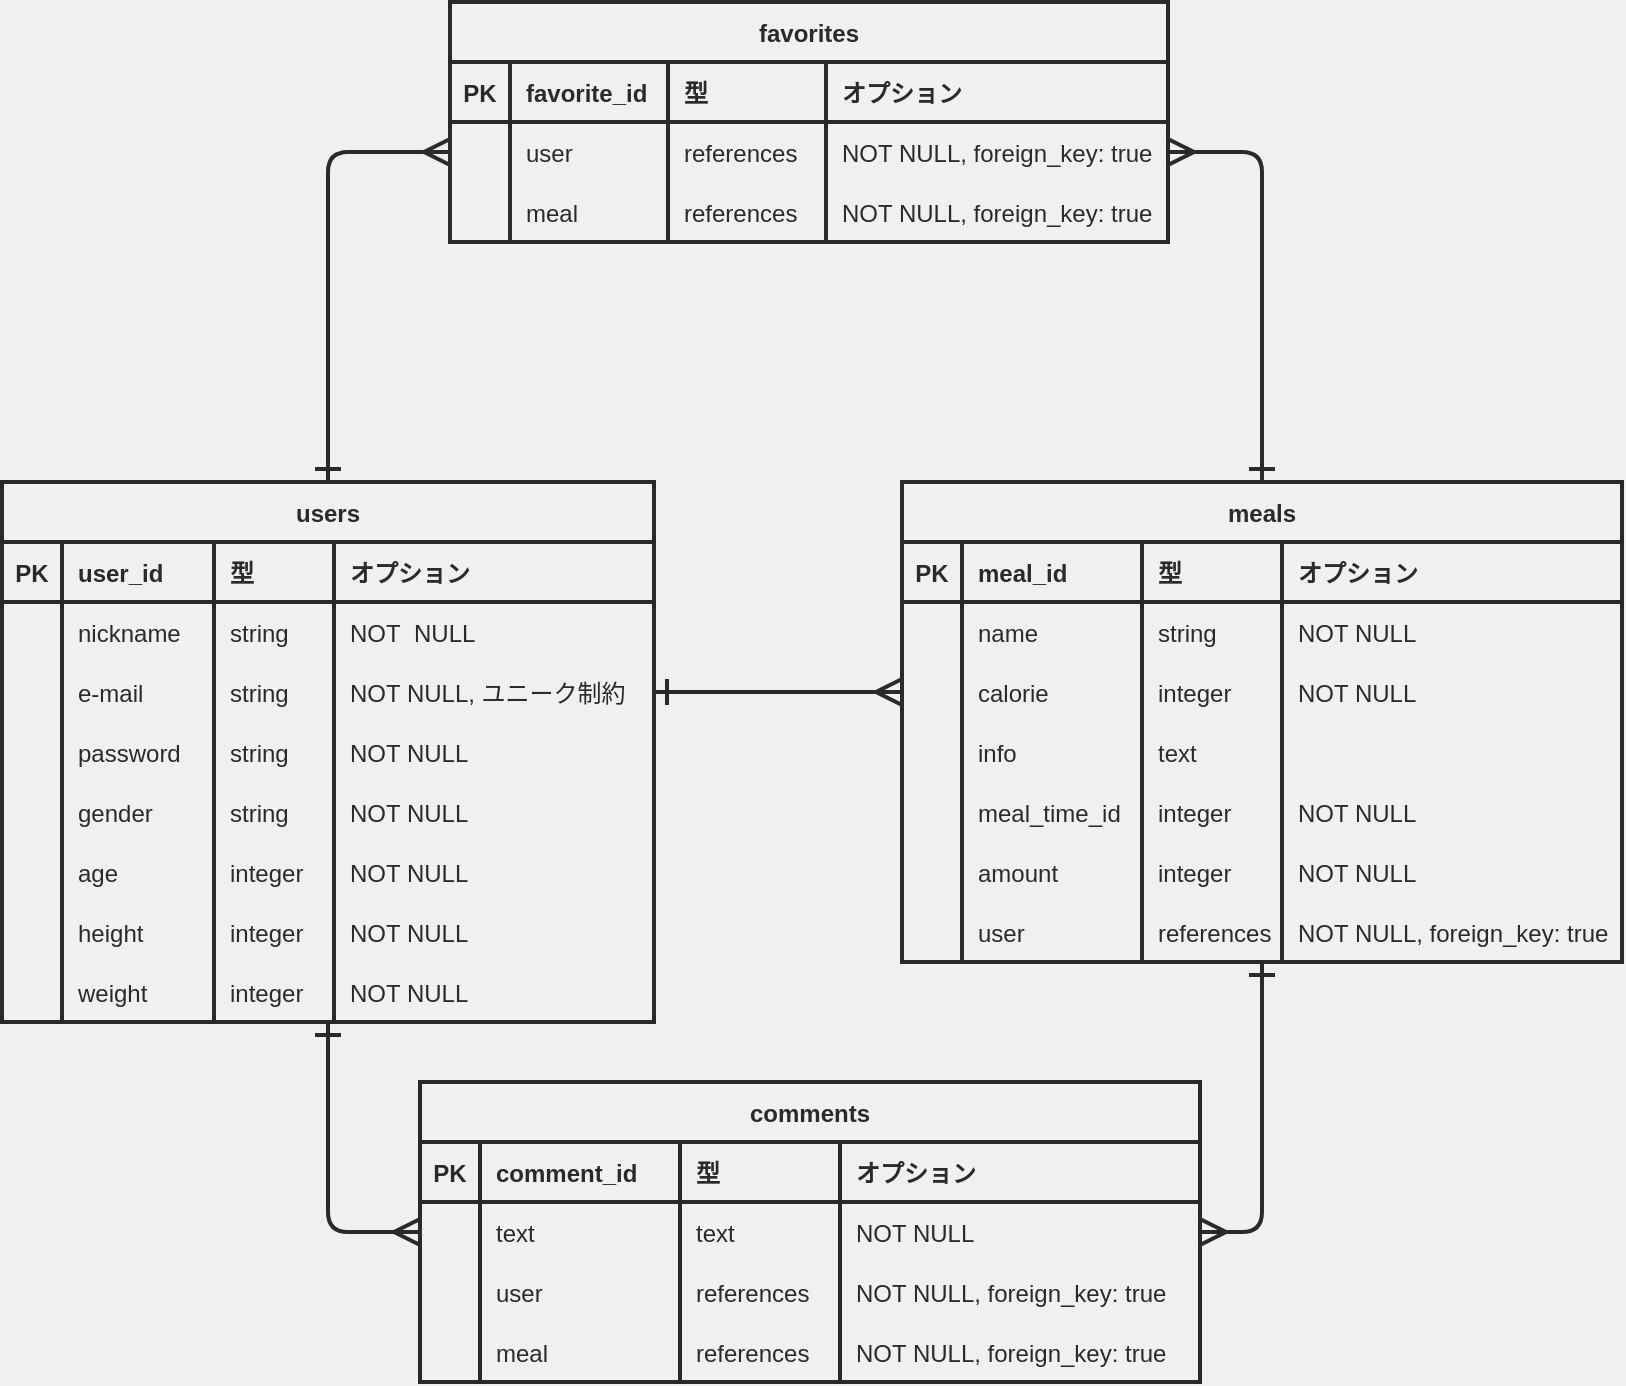 <mxfile>
    <diagram id="DrynqbHt2Qc845_vZvNC" name="ページ1">
        <mxGraphModel dx="728" dy="680" grid="1" gridSize="10" guides="1" tooltips="1" connect="1" arrows="1" fold="1" page="1" pageScale="1" pageWidth="827" pageHeight="1169" background="#F0F0F0" math="0" shadow="0">
            <root>
                <mxCell id="0"/>
                <mxCell id="1" parent="0"/>
                <mxCell id="2" value="users" style="shape=table;startSize=30;container=1;collapsible=1;childLayout=tableLayout;fixedRows=1;rowLines=0;fontStyle=1;align=center;resizeLast=1;labelBorderColor=none;fontColor=#2A2A2A;fillColor=none;strokeColor=#2A2A2A;strokeWidth=2;" parent="1" vertex="1">
                    <mxGeometry x="10" y="320" width="326" height="270" as="geometry"/>
                </mxCell>
                <mxCell id="3" value="" style="shape=partialRectangle;collapsible=0;dropTarget=0;pointerEvents=0;top=0;left=0;bottom=1;right=0;points=[[0,0.5],[1,0.5]];portConstraint=eastwest;labelBorderColor=none;fontColor=#2A2A2A;fillColor=none;strokeColor=#2A2A2A;strokeWidth=2;" parent="2" vertex="1">
                    <mxGeometry y="30" width="326" height="30" as="geometry"/>
                </mxCell>
                <mxCell id="4" value="PK" style="shape=partialRectangle;connectable=0;top=0;left=0;bottom=0;right=0;fontStyle=1;overflow=hidden;labelBorderColor=none;fontColor=#2A2A2A;fillColor=none;strokeColor=#2A2A2A;strokeWidth=2;" parent="3" vertex="1">
                    <mxGeometry width="30" height="30" as="geometry"/>
                </mxCell>
                <mxCell id="5" value="user_id" style="shape=partialRectangle;connectable=0;top=0;left=0;bottom=0;right=0;align=left;spacingLeft=6;fontStyle=1;overflow=hidden;labelBorderColor=none;fontColor=#2A2A2A;fillColor=none;strokeColor=#2A2A2A;strokeWidth=2;" parent="3" vertex="1">
                    <mxGeometry x="30" width="76" height="30" as="geometry"/>
                </mxCell>
                <mxCell id="31" value="型" style="shape=partialRectangle;connectable=0;top=0;left=0;bottom=0;right=0;align=left;spacingLeft=6;fontStyle=1;overflow=hidden;labelBorderColor=none;fontColor=#2A2A2A;fillColor=none;strokeColor=#2A2A2A;strokeWidth=2;" parent="3" vertex="1">
                    <mxGeometry x="106" width="60" height="30" as="geometry"/>
                </mxCell>
                <mxCell id="24" value="オプション" style="shape=partialRectangle;connectable=0;top=0;left=0;bottom=0;right=0;align=left;spacingLeft=6;fontStyle=1;overflow=hidden;labelBorderColor=none;fontColor=#2A2A2A;fillColor=none;strokeColor=#2A2A2A;strokeWidth=2;" parent="3" vertex="1">
                    <mxGeometry x="166" width="160" height="30" as="geometry"/>
                </mxCell>
                <mxCell id="6" value="" style="shape=partialRectangle;collapsible=0;dropTarget=0;pointerEvents=0;top=0;left=0;bottom=0;right=0;points=[[0,0.5],[1,0.5]];portConstraint=eastwest;labelBorderColor=none;fontColor=#2A2A2A;fillColor=none;strokeColor=#2A2A2A;strokeWidth=2;" parent="2" vertex="1">
                    <mxGeometry y="60" width="326" height="30" as="geometry"/>
                </mxCell>
                <mxCell id="7" value="" style="shape=partialRectangle;connectable=0;top=0;left=0;bottom=0;right=0;editable=1;overflow=hidden;labelBorderColor=none;fontColor=#2A2A2A;fillColor=none;strokeColor=#2A2A2A;strokeWidth=2;" parent="6" vertex="1">
                    <mxGeometry width="30" height="30" as="geometry"/>
                </mxCell>
                <mxCell id="8" value="nickname" style="shape=partialRectangle;connectable=0;top=0;left=0;bottom=0;right=0;align=left;spacingLeft=6;overflow=hidden;labelBorderColor=none;fontColor=#2A2A2A;fillColor=none;strokeColor=#2A2A2A;strokeWidth=2;" parent="6" vertex="1">
                    <mxGeometry x="30" width="76" height="30" as="geometry"/>
                </mxCell>
                <mxCell id="32" value="string" style="shape=partialRectangle;connectable=0;top=0;left=0;bottom=0;right=0;align=left;spacingLeft=6;overflow=hidden;labelBorderColor=none;fontColor=#2A2A2A;fillColor=none;strokeColor=#2A2A2A;strokeWidth=2;" parent="6" vertex="1">
                    <mxGeometry x="106" width="60" height="30" as="geometry"/>
                </mxCell>
                <mxCell id="25" value="NOT  NULL" style="shape=partialRectangle;connectable=0;top=0;left=0;bottom=0;right=0;align=left;spacingLeft=6;overflow=hidden;labelBorderColor=none;fontColor=#2A2A2A;fillColor=none;strokeColor=#2A2A2A;strokeWidth=2;" parent="6" vertex="1">
                    <mxGeometry x="166" width="160" height="30" as="geometry"/>
                </mxCell>
                <mxCell id="15" value="" style="shape=partialRectangle;collapsible=0;dropTarget=0;pointerEvents=0;top=0;left=0;bottom=0;right=0;points=[[0,0.5],[1,0.5]];portConstraint=eastwest;labelBorderColor=none;fontColor=#2A2A2A;fillColor=none;strokeColor=#2A2A2A;strokeWidth=2;" parent="2" vertex="1">
                    <mxGeometry y="90" width="326" height="30" as="geometry"/>
                </mxCell>
                <mxCell id="16" value="" style="shape=partialRectangle;connectable=0;top=0;left=0;bottom=0;right=0;editable=1;overflow=hidden;labelBorderColor=none;fontColor=#2A2A2A;fillColor=none;strokeColor=#2A2A2A;strokeWidth=2;" parent="15" vertex="1">
                    <mxGeometry width="30" height="30" as="geometry"/>
                </mxCell>
                <mxCell id="17" value="e-mail" style="shape=partialRectangle;connectable=0;top=0;left=0;bottom=0;right=0;align=left;spacingLeft=6;overflow=hidden;labelBorderColor=none;fontColor=#2A2A2A;fillColor=none;strokeColor=#2A2A2A;strokeWidth=2;" parent="15" vertex="1">
                    <mxGeometry x="30" width="76" height="30" as="geometry"/>
                </mxCell>
                <mxCell id="33" value="string " style="shape=partialRectangle;connectable=0;top=0;left=0;bottom=0;right=0;align=left;spacingLeft=6;overflow=hidden;labelBorderColor=none;fontColor=#2A2A2A;fillColor=none;strokeColor=#2A2A2A;strokeWidth=2;" parent="15" vertex="1">
                    <mxGeometry x="106" width="60" height="30" as="geometry"/>
                </mxCell>
                <mxCell id="26" value="NOT NULL, ユニーク制約" style="shape=partialRectangle;connectable=0;top=0;left=0;bottom=0;right=0;align=left;spacingLeft=6;overflow=hidden;labelBorderColor=none;fontColor=#2A2A2A;fillColor=none;strokeColor=#2A2A2A;strokeWidth=2;" parent="15" vertex="1">
                    <mxGeometry x="166" width="160" height="30" as="geometry"/>
                </mxCell>
                <mxCell id="9" value="" style="shape=partialRectangle;collapsible=0;dropTarget=0;pointerEvents=0;top=0;left=0;bottom=0;right=0;points=[[0,0.5],[1,0.5]];portConstraint=eastwest;labelBorderColor=none;fontColor=#2A2A2A;fillColor=none;strokeColor=#2A2A2A;strokeWidth=2;" parent="2" vertex="1">
                    <mxGeometry y="120" width="326" height="30" as="geometry"/>
                </mxCell>
                <mxCell id="10" value="" style="shape=partialRectangle;connectable=0;top=0;left=0;bottom=0;right=0;editable=1;overflow=hidden;labelBorderColor=none;fontColor=#2A2A2A;fillColor=none;strokeColor=#2A2A2A;strokeWidth=2;" parent="9" vertex="1">
                    <mxGeometry width="30" height="30" as="geometry"/>
                </mxCell>
                <mxCell id="11" value="password" style="shape=partialRectangle;connectable=0;top=0;left=0;bottom=0;right=0;align=left;spacingLeft=6;overflow=hidden;labelBorderColor=none;fontColor=#2A2A2A;fillColor=none;strokeColor=#2A2A2A;strokeWidth=2;" parent="9" vertex="1">
                    <mxGeometry x="30" width="76" height="30" as="geometry"/>
                </mxCell>
                <mxCell id="34" value="string" style="shape=partialRectangle;connectable=0;top=0;left=0;bottom=0;right=0;align=left;spacingLeft=6;overflow=hidden;labelBorderColor=none;fontColor=#2A2A2A;fillColor=none;strokeColor=#2A2A2A;strokeWidth=2;" parent="9" vertex="1">
                    <mxGeometry x="106" width="60" height="30" as="geometry"/>
                </mxCell>
                <mxCell id="27" value="NOT NULL" style="shape=partialRectangle;connectable=0;top=0;left=0;bottom=0;right=0;align=left;spacingLeft=6;overflow=hidden;labelBorderColor=none;fontColor=#2A2A2A;fillColor=none;strokeColor=#2A2A2A;strokeWidth=2;" parent="9" vertex="1">
                    <mxGeometry x="166" width="160" height="30" as="geometry"/>
                </mxCell>
                <mxCell id="21" value="" style="shape=partialRectangle;collapsible=0;dropTarget=0;pointerEvents=0;top=0;left=0;bottom=0;right=0;points=[[0,0.5],[1,0.5]];portConstraint=eastwest;labelBorderColor=none;fontColor=#2A2A2A;fillColor=none;strokeColor=#2A2A2A;strokeWidth=2;" parent="2" vertex="1">
                    <mxGeometry y="150" width="326" height="30" as="geometry"/>
                </mxCell>
                <mxCell id="22" value="" style="shape=partialRectangle;connectable=0;top=0;left=0;bottom=0;right=0;editable=1;overflow=hidden;labelBorderColor=none;fontColor=#2A2A2A;fillColor=none;strokeColor=#2A2A2A;strokeWidth=2;" parent="21" vertex="1">
                    <mxGeometry width="30" height="30" as="geometry"/>
                </mxCell>
                <mxCell id="23" value="gender" style="shape=partialRectangle;connectable=0;top=0;left=0;bottom=0;right=0;align=left;spacingLeft=6;overflow=hidden;labelBorderColor=none;fontColor=#2A2A2A;fillColor=none;strokeColor=#2A2A2A;strokeWidth=2;" parent="21" vertex="1">
                    <mxGeometry x="30" width="76" height="30" as="geometry"/>
                </mxCell>
                <mxCell id="35" value="string" style="shape=partialRectangle;connectable=0;top=0;left=0;bottom=0;right=0;align=left;spacingLeft=6;overflow=hidden;labelBorderColor=none;fontColor=#2A2A2A;fillColor=none;strokeColor=#2A2A2A;strokeWidth=2;" parent="21" vertex="1">
                    <mxGeometry x="106" width="60" height="30" as="geometry"/>
                </mxCell>
                <mxCell id="28" value="NOT NULL" style="shape=partialRectangle;connectable=0;top=0;left=0;bottom=0;right=0;align=left;spacingLeft=6;overflow=hidden;labelBorderColor=none;fontColor=#2A2A2A;fillColor=none;strokeColor=#2A2A2A;strokeWidth=2;" parent="21" vertex="1">
                    <mxGeometry x="166" width="160" height="30" as="geometry"/>
                </mxCell>
                <mxCell id="112" value="" style="shape=partialRectangle;collapsible=0;dropTarget=0;pointerEvents=0;top=0;left=0;bottom=0;right=0;points=[[0,0.5],[1,0.5]];portConstraint=eastwest;labelBorderColor=none;fontColor=#2A2A2A;fillColor=none;strokeColor=#2A2A2A;strokeWidth=2;" parent="2" vertex="1">
                    <mxGeometry y="180" width="326" height="30" as="geometry"/>
                </mxCell>
                <mxCell id="113" value="" style="shape=partialRectangle;connectable=0;top=0;left=0;bottom=0;right=0;editable=1;overflow=hidden;labelBorderColor=none;fontColor=#2A2A2A;fillColor=none;strokeColor=#2A2A2A;strokeWidth=2;" parent="112" vertex="1">
                    <mxGeometry width="30" height="30" as="geometry"/>
                </mxCell>
                <mxCell id="114" value="age" style="shape=partialRectangle;connectable=0;top=0;left=0;bottom=0;right=0;align=left;spacingLeft=6;overflow=hidden;labelBorderColor=none;fontColor=#2A2A2A;fillColor=none;strokeColor=#2A2A2A;strokeWidth=2;" parent="112" vertex="1">
                    <mxGeometry x="30" width="76" height="30" as="geometry"/>
                </mxCell>
                <mxCell id="115" value="integer" style="shape=partialRectangle;connectable=0;top=0;left=0;bottom=0;right=0;align=left;spacingLeft=6;overflow=hidden;labelBorderColor=none;fontColor=#2A2A2A;fillColor=none;strokeColor=#2A2A2A;strokeWidth=2;" parent="112" vertex="1">
                    <mxGeometry x="106" width="60" height="30" as="geometry"/>
                </mxCell>
                <mxCell id="116" value="NOT NULL" style="shape=partialRectangle;connectable=0;top=0;left=0;bottom=0;right=0;align=left;spacingLeft=6;overflow=hidden;labelBorderColor=none;fontColor=#2A2A2A;fillColor=none;strokeColor=#2A2A2A;strokeWidth=2;" parent="112" vertex="1">
                    <mxGeometry x="166" width="160" height="30" as="geometry"/>
                </mxCell>
                <mxCell id="12" value="" style="shape=partialRectangle;collapsible=0;dropTarget=0;pointerEvents=0;top=0;left=0;bottom=0;right=0;points=[[0,0.5],[1,0.5]];portConstraint=eastwest;labelBorderColor=none;fontColor=#2A2A2A;fillColor=none;strokeColor=#2A2A2A;strokeWidth=2;" parent="2" vertex="1">
                    <mxGeometry y="210" width="326" height="30" as="geometry"/>
                </mxCell>
                <mxCell id="13" value="" style="shape=partialRectangle;connectable=0;top=0;left=0;bottom=0;right=0;editable=1;overflow=hidden;labelBorderColor=none;fontColor=#2A2A2A;fillColor=none;strokeColor=#2A2A2A;strokeWidth=2;" parent="12" vertex="1">
                    <mxGeometry width="30" height="30" as="geometry"/>
                </mxCell>
                <mxCell id="14" value="height" style="shape=partialRectangle;connectable=0;top=0;left=0;bottom=0;right=0;align=left;spacingLeft=6;overflow=hidden;labelBorderColor=none;fontColor=#2A2A2A;fillColor=none;strokeColor=#2A2A2A;strokeWidth=2;" parent="12" vertex="1">
                    <mxGeometry x="30" width="76" height="30" as="geometry"/>
                </mxCell>
                <mxCell id="36" value="integer" style="shape=partialRectangle;connectable=0;top=0;left=0;bottom=0;right=0;align=left;spacingLeft=6;overflow=hidden;labelBorderColor=none;fontColor=#2A2A2A;fillColor=none;strokeColor=#2A2A2A;strokeWidth=2;" parent="12" vertex="1">
                    <mxGeometry x="106" width="60" height="30" as="geometry"/>
                </mxCell>
                <mxCell id="29" value="NOT NULL" style="shape=partialRectangle;connectable=0;top=0;left=0;bottom=0;right=0;align=left;spacingLeft=6;overflow=hidden;labelBorderColor=none;fontColor=#2A2A2A;fillColor=none;strokeColor=#2A2A2A;strokeWidth=2;" parent="12" vertex="1">
                    <mxGeometry x="166" width="160" height="30" as="geometry"/>
                </mxCell>
                <mxCell id="18" value="" style="shape=partialRectangle;collapsible=0;dropTarget=0;pointerEvents=0;top=0;left=0;bottom=0;right=0;points=[[0,0.5],[1,0.5]];portConstraint=eastwest;labelBorderColor=none;fontColor=#2A2A2A;fillColor=none;strokeColor=#2A2A2A;strokeWidth=2;" parent="2" vertex="1">
                    <mxGeometry y="240" width="326" height="30" as="geometry"/>
                </mxCell>
                <mxCell id="19" value="" style="shape=partialRectangle;connectable=0;top=0;left=0;bottom=0;right=0;editable=1;overflow=hidden;labelBorderColor=none;fontColor=#2A2A2A;fillColor=none;strokeColor=#2A2A2A;strokeWidth=2;" parent="18" vertex="1">
                    <mxGeometry width="30" height="30" as="geometry"/>
                </mxCell>
                <mxCell id="20" value="weight" style="shape=partialRectangle;connectable=0;top=0;left=0;bottom=0;right=0;align=left;spacingLeft=6;overflow=hidden;labelBorderColor=none;fontColor=#2A2A2A;fillColor=none;strokeColor=#2A2A2A;strokeWidth=2;" parent="18" vertex="1">
                    <mxGeometry x="30" width="76" height="30" as="geometry"/>
                </mxCell>
                <mxCell id="37" value="integer" style="shape=partialRectangle;connectable=0;top=0;left=0;bottom=0;right=0;align=left;spacingLeft=6;overflow=hidden;labelBorderColor=none;fontColor=#2A2A2A;fillColor=none;strokeColor=#2A2A2A;strokeWidth=2;" parent="18" vertex="1">
                    <mxGeometry x="106" width="60" height="30" as="geometry"/>
                </mxCell>
                <mxCell id="30" value="NOT NULL" style="shape=partialRectangle;connectable=0;top=0;left=0;bottom=0;right=0;align=left;spacingLeft=6;overflow=hidden;labelBorderColor=none;fontColor=#2A2A2A;fillColor=none;strokeColor=#2A2A2A;strokeWidth=2;" parent="18" vertex="1">
                    <mxGeometry x="166" width="160" height="30" as="geometry"/>
                </mxCell>
                <mxCell id="38" value="meals" style="shape=table;startSize=30;container=1;collapsible=1;childLayout=tableLayout;fixedRows=1;rowLines=0;fontStyle=1;align=center;resizeLast=1;fontColor=#2A2A2A;fillColor=none;strokeColor=#2A2A2A;strokeWidth=2;" parent="1" vertex="1">
                    <mxGeometry x="460" y="320" width="360" height="240" as="geometry"/>
                </mxCell>
                <mxCell id="39" value="" style="shape=partialRectangle;collapsible=0;dropTarget=0;pointerEvents=0;top=0;left=0;bottom=1;right=0;points=[[0,0.5],[1,0.5]];portConstraint=eastwest;fontColor=#2A2A2A;fillColor=none;strokeColor=#2A2A2A;strokeWidth=2;" parent="38" vertex="1">
                    <mxGeometry y="30" width="360" height="30" as="geometry"/>
                </mxCell>
                <mxCell id="40" value="PK" style="shape=partialRectangle;connectable=0;top=0;left=0;bottom=0;right=0;fontStyle=1;overflow=hidden;fontColor=#2A2A2A;fillColor=none;strokeColor=#2A2A2A;strokeWidth=2;" parent="39" vertex="1">
                    <mxGeometry width="30" height="30" as="geometry"/>
                </mxCell>
                <mxCell id="41" value="meal_id" style="shape=partialRectangle;connectable=0;top=0;left=0;bottom=0;right=0;align=left;spacingLeft=6;fontStyle=1;overflow=hidden;fontColor=#2A2A2A;fillColor=none;strokeColor=#2A2A2A;strokeWidth=2;" parent="39" vertex="1">
                    <mxGeometry x="30" width="90" height="30" as="geometry"/>
                </mxCell>
                <mxCell id="54" value="型" style="shape=partialRectangle;connectable=0;top=0;left=0;bottom=0;right=0;align=left;spacingLeft=6;fontStyle=1;overflow=hidden;fontColor=#2A2A2A;fillColor=none;strokeColor=#2A2A2A;strokeWidth=2;" parent="39" vertex="1">
                    <mxGeometry x="120" width="70" height="30" as="geometry"/>
                </mxCell>
                <mxCell id="59" value="オプション" style="shape=partialRectangle;connectable=0;top=0;left=0;bottom=0;right=0;align=left;spacingLeft=6;fontStyle=1;overflow=hidden;fontColor=#2A2A2A;fillColor=none;strokeColor=#2A2A2A;strokeWidth=2;" parent="39" vertex="1">
                    <mxGeometry x="190" width="170" height="30" as="geometry"/>
                </mxCell>
                <mxCell id="42" value="" style="shape=partialRectangle;collapsible=0;dropTarget=0;pointerEvents=0;top=0;left=0;bottom=0;right=0;points=[[0,0.5],[1,0.5]];portConstraint=eastwest;fontColor=#2A2A2A;fillColor=none;strokeColor=#2A2A2A;strokeWidth=2;" parent="38" vertex="1">
                    <mxGeometry y="60" width="360" height="30" as="geometry"/>
                </mxCell>
                <mxCell id="43" value="" style="shape=partialRectangle;connectable=0;top=0;left=0;bottom=0;right=0;editable=1;overflow=hidden;fontColor=#2A2A2A;fillColor=none;strokeColor=#2A2A2A;strokeWidth=2;" parent="42" vertex="1">
                    <mxGeometry width="30" height="30" as="geometry"/>
                </mxCell>
                <mxCell id="44" value="name" style="shape=partialRectangle;connectable=0;top=0;left=0;bottom=0;right=0;align=left;spacingLeft=6;overflow=hidden;fontColor=#2A2A2A;fillColor=none;strokeColor=#2A2A2A;strokeWidth=2;" parent="42" vertex="1">
                    <mxGeometry x="30" width="90" height="30" as="geometry"/>
                </mxCell>
                <mxCell id="55" value="string" style="shape=partialRectangle;connectable=0;top=0;left=0;bottom=0;right=0;align=left;spacingLeft=6;overflow=hidden;fontColor=#2A2A2A;fillColor=none;strokeColor=#2A2A2A;strokeWidth=2;" parent="42" vertex="1">
                    <mxGeometry x="120" width="70" height="30" as="geometry"/>
                </mxCell>
                <mxCell id="60" value="NOT NULL" style="shape=partialRectangle;connectable=0;top=0;left=0;bottom=0;right=0;align=left;spacingLeft=6;overflow=hidden;fontColor=#2A2A2A;fillColor=none;strokeColor=#2A2A2A;strokeWidth=2;" parent="42" vertex="1">
                    <mxGeometry x="190" width="170" height="30" as="geometry"/>
                </mxCell>
                <mxCell id="45" value="" style="shape=partialRectangle;collapsible=0;dropTarget=0;pointerEvents=0;top=0;left=0;bottom=0;right=0;points=[[0,0.5],[1,0.5]];portConstraint=eastwest;fontColor=#2A2A2A;fillColor=none;strokeColor=#2A2A2A;strokeWidth=2;" parent="38" vertex="1">
                    <mxGeometry y="90" width="360" height="30" as="geometry"/>
                </mxCell>
                <mxCell id="46" value="" style="shape=partialRectangle;connectable=0;top=0;left=0;bottom=0;right=0;editable=1;overflow=hidden;fontColor=#2A2A2A;fillColor=none;strokeColor=#2A2A2A;strokeWidth=2;" parent="45" vertex="1">
                    <mxGeometry width="30" height="30" as="geometry"/>
                </mxCell>
                <mxCell id="47" value="calorie" style="shape=partialRectangle;connectable=0;top=0;left=0;bottom=0;right=0;align=left;spacingLeft=6;overflow=hidden;fontColor=#2A2A2A;fillColor=none;strokeColor=#2A2A2A;strokeWidth=2;" parent="45" vertex="1">
                    <mxGeometry x="30" width="90" height="30" as="geometry"/>
                </mxCell>
                <mxCell id="56" value="integer" style="shape=partialRectangle;connectable=0;top=0;left=0;bottom=0;right=0;align=left;spacingLeft=6;overflow=hidden;fontColor=#2A2A2A;fillColor=none;strokeColor=#2A2A2A;strokeWidth=2;" parent="45" vertex="1">
                    <mxGeometry x="120" width="70" height="30" as="geometry"/>
                </mxCell>
                <mxCell id="61" value="NOT NULL" style="shape=partialRectangle;connectable=0;top=0;left=0;bottom=0;right=0;align=left;spacingLeft=6;overflow=hidden;fontColor=#2A2A2A;fillColor=none;strokeColor=#2A2A2A;strokeWidth=2;" parent="45" vertex="1">
                    <mxGeometry x="190" width="170" height="30" as="geometry"/>
                </mxCell>
                <mxCell id="48" value="" style="shape=partialRectangle;collapsible=0;dropTarget=0;pointerEvents=0;top=0;left=0;bottom=0;right=0;points=[[0,0.5],[1,0.5]];portConstraint=eastwest;fontColor=#2A2A2A;fillColor=none;strokeColor=#2A2A2A;strokeWidth=2;" parent="38" vertex="1">
                    <mxGeometry y="120" width="360" height="30" as="geometry"/>
                </mxCell>
                <mxCell id="49" value="" style="shape=partialRectangle;connectable=0;top=0;left=0;bottom=0;right=0;editable=1;overflow=hidden;fontColor=#2A2A2A;fillColor=none;strokeColor=#2A2A2A;strokeWidth=2;" parent="48" vertex="1">
                    <mxGeometry width="30" height="30" as="geometry"/>
                </mxCell>
                <mxCell id="50" value="info" style="shape=partialRectangle;connectable=0;top=0;left=0;bottom=0;right=0;align=left;spacingLeft=6;overflow=hidden;fontColor=#2A2A2A;fillColor=none;strokeColor=#2A2A2A;strokeWidth=2;" parent="48" vertex="1">
                    <mxGeometry x="30" width="90" height="30" as="geometry"/>
                </mxCell>
                <mxCell id="57" value="text" style="shape=partialRectangle;connectable=0;top=0;left=0;bottom=0;right=0;align=left;spacingLeft=6;overflow=hidden;fontColor=#2A2A2A;fillColor=none;strokeColor=#2A2A2A;strokeWidth=2;" parent="48" vertex="1">
                    <mxGeometry x="120" width="70" height="30" as="geometry"/>
                </mxCell>
                <mxCell id="62" value="" style="shape=partialRectangle;connectable=0;top=0;left=0;bottom=0;right=0;align=left;spacingLeft=6;overflow=hidden;fontColor=#2A2A2A;fillColor=none;strokeColor=#2A2A2A;strokeWidth=2;" parent="48" vertex="1">
                    <mxGeometry x="190" width="170" height="30" as="geometry"/>
                </mxCell>
                <mxCell id="117" value="" style="shape=partialRectangle;collapsible=0;dropTarget=0;pointerEvents=0;top=0;left=0;bottom=0;right=0;points=[[0,0.5],[1,0.5]];portConstraint=eastwest;fontColor=#2A2A2A;fillColor=none;strokeColor=#2A2A2A;strokeWidth=2;" vertex="1" parent="38">
                    <mxGeometry y="150" width="360" height="30" as="geometry"/>
                </mxCell>
                <mxCell id="118" value="" style="shape=partialRectangle;connectable=0;top=0;left=0;bottom=0;right=0;editable=1;overflow=hidden;fontColor=#2A2A2A;fillColor=none;strokeColor=#2A2A2A;strokeWidth=2;" vertex="1" parent="117">
                    <mxGeometry width="30" height="30" as="geometry"/>
                </mxCell>
                <mxCell id="119" value="meal_time_id" style="shape=partialRectangle;connectable=0;top=0;left=0;bottom=0;right=0;align=left;spacingLeft=6;overflow=hidden;fontColor=#2A2A2A;fillColor=none;strokeColor=#2A2A2A;strokeWidth=2;" vertex="1" parent="117">
                    <mxGeometry x="30" width="90" height="30" as="geometry"/>
                </mxCell>
                <mxCell id="120" value="integer" style="shape=partialRectangle;connectable=0;top=0;left=0;bottom=0;right=0;align=left;spacingLeft=6;overflow=hidden;fontColor=#2A2A2A;fillColor=none;strokeColor=#2A2A2A;strokeWidth=2;" vertex="1" parent="117">
                    <mxGeometry x="120" width="70" height="30" as="geometry"/>
                </mxCell>
                <mxCell id="121" value="NOT NULL" style="shape=partialRectangle;connectable=0;top=0;left=0;bottom=0;right=0;align=left;spacingLeft=6;overflow=hidden;fontColor=#2A2A2A;fillColor=none;strokeColor=#2A2A2A;strokeWidth=2;" vertex="1" parent="117">
                    <mxGeometry x="190" width="170" height="30" as="geometry"/>
                </mxCell>
                <mxCell id="122" value="" style="shape=partialRectangle;collapsible=0;dropTarget=0;pointerEvents=0;top=0;left=0;bottom=0;right=0;points=[[0,0.5],[1,0.5]];portConstraint=eastwest;fontColor=#2A2A2A;fillColor=none;strokeColor=#2A2A2A;strokeWidth=2;" vertex="1" parent="38">
                    <mxGeometry y="180" width="360" height="30" as="geometry"/>
                </mxCell>
                <mxCell id="123" value="" style="shape=partialRectangle;connectable=0;top=0;left=0;bottom=0;right=0;editable=1;overflow=hidden;fontColor=#2A2A2A;fillColor=none;strokeColor=#2A2A2A;strokeWidth=2;" vertex="1" parent="122">
                    <mxGeometry width="30" height="30" as="geometry"/>
                </mxCell>
                <mxCell id="124" value="amount" style="shape=partialRectangle;connectable=0;top=0;left=0;bottom=0;right=0;align=left;spacingLeft=6;overflow=hidden;fontColor=#2A2A2A;fillColor=none;strokeColor=#2A2A2A;strokeWidth=2;" vertex="1" parent="122">
                    <mxGeometry x="30" width="90" height="30" as="geometry"/>
                </mxCell>
                <mxCell id="125" value="integer" style="shape=partialRectangle;connectable=0;top=0;left=0;bottom=0;right=0;align=left;spacingLeft=6;overflow=hidden;fontColor=#2A2A2A;fillColor=none;strokeColor=#2A2A2A;strokeWidth=2;" vertex="1" parent="122">
                    <mxGeometry x="120" width="70" height="30" as="geometry"/>
                </mxCell>
                <mxCell id="126" value="NOT NULL" style="shape=partialRectangle;connectable=0;top=0;left=0;bottom=0;right=0;align=left;spacingLeft=6;overflow=hidden;fontColor=#2A2A2A;fillColor=none;strokeColor=#2A2A2A;strokeWidth=2;" vertex="1" parent="122">
                    <mxGeometry x="190" width="170" height="30" as="geometry"/>
                </mxCell>
                <mxCell id="51" value="" style="shape=partialRectangle;collapsible=0;dropTarget=0;pointerEvents=0;top=0;left=0;bottom=0;right=0;points=[[0,0.5],[1,0.5]];portConstraint=eastwest;fontColor=#2A2A2A;fillColor=none;strokeColor=#2A2A2A;strokeWidth=2;" parent="38" vertex="1">
                    <mxGeometry y="210" width="360" height="30" as="geometry"/>
                </mxCell>
                <mxCell id="52" value="" style="shape=partialRectangle;connectable=0;top=0;left=0;bottom=0;right=0;editable=1;overflow=hidden;fontColor=#2A2A2A;fillColor=none;strokeColor=#2A2A2A;strokeWidth=2;" parent="51" vertex="1">
                    <mxGeometry width="30" height="30" as="geometry"/>
                </mxCell>
                <mxCell id="53" value="user" style="shape=partialRectangle;connectable=0;top=0;left=0;bottom=0;right=0;align=left;spacingLeft=6;overflow=hidden;fontColor=#2A2A2A;fillColor=none;strokeColor=#2A2A2A;strokeWidth=2;" parent="51" vertex="1">
                    <mxGeometry x="30" width="90" height="30" as="geometry"/>
                </mxCell>
                <mxCell id="58" value="references" style="shape=partialRectangle;connectable=0;top=0;left=0;bottom=0;right=0;align=left;spacingLeft=6;overflow=hidden;fontColor=#2A2A2A;fillColor=none;strokeColor=#2A2A2A;strokeWidth=2;" parent="51" vertex="1">
                    <mxGeometry x="120" width="70" height="30" as="geometry"/>
                </mxCell>
                <mxCell id="63" value="NOT NULL, foreign_key: true" style="shape=partialRectangle;connectable=0;top=0;left=0;bottom=0;right=0;align=left;spacingLeft=6;overflow=hidden;fontColor=#2A2A2A;fillColor=none;strokeColor=#2A2A2A;strokeWidth=2;" parent="51" vertex="1">
                    <mxGeometry x="190" width="170" height="30" as="geometry"/>
                </mxCell>
                <mxCell id="64" value="comments" style="shape=table;startSize=30;container=1;collapsible=1;childLayout=tableLayout;fixedRows=1;rowLines=0;fontStyle=1;align=center;resizeLast=1;fontColor=#2A2A2A;fillColor=none;strokeColor=#2A2A2A;strokeWidth=2;" parent="1" vertex="1">
                    <mxGeometry x="219" y="620" width="390" height="150" as="geometry"/>
                </mxCell>
                <mxCell id="65" value="" style="shape=partialRectangle;collapsible=0;dropTarget=0;pointerEvents=0;top=0;left=0;bottom=1;right=0;points=[[0,0.5],[1,0.5]];portConstraint=eastwest;fontColor=#2A2A2A;fillColor=none;strokeColor=#2A2A2A;strokeWidth=2;" parent="64" vertex="1">
                    <mxGeometry y="30" width="390" height="30" as="geometry"/>
                </mxCell>
                <mxCell id="66" value="PK" style="shape=partialRectangle;connectable=0;top=0;left=0;bottom=0;right=0;fontStyle=1;overflow=hidden;fontColor=#2A2A2A;fillColor=none;strokeColor=#2A2A2A;strokeWidth=2;" parent="65" vertex="1">
                    <mxGeometry width="30" height="30" as="geometry"/>
                </mxCell>
                <mxCell id="67" value="comment_id" style="shape=partialRectangle;connectable=0;top=0;left=0;bottom=0;right=0;align=left;spacingLeft=6;fontStyle=1;overflow=hidden;fontColor=#2A2A2A;fillColor=none;strokeColor=#2A2A2A;strokeWidth=2;" parent="65" vertex="1">
                    <mxGeometry x="30" width="100" height="30" as="geometry"/>
                </mxCell>
                <mxCell id="81" value="型" style="shape=partialRectangle;connectable=0;top=0;left=0;bottom=0;right=0;align=left;spacingLeft=6;fontStyle=1;overflow=hidden;fontColor=#2A2A2A;fillColor=none;strokeColor=#2A2A2A;strokeWidth=2;" parent="65" vertex="1">
                    <mxGeometry x="130" width="80" height="30" as="geometry"/>
                </mxCell>
                <mxCell id="77" value="オプション" style="shape=partialRectangle;connectable=0;top=0;left=0;bottom=0;right=0;align=left;spacingLeft=6;fontStyle=1;overflow=hidden;fontColor=#2A2A2A;fillColor=none;strokeColor=#2A2A2A;strokeWidth=2;" parent="65" vertex="1">
                    <mxGeometry x="210" width="180" height="30" as="geometry"/>
                </mxCell>
                <mxCell id="68" value="" style="shape=partialRectangle;collapsible=0;dropTarget=0;pointerEvents=0;top=0;left=0;bottom=0;right=0;points=[[0,0.5],[1,0.5]];portConstraint=eastwest;fontColor=#2A2A2A;fillColor=none;strokeColor=#2A2A2A;strokeWidth=2;" parent="64" vertex="1">
                    <mxGeometry y="60" width="390" height="30" as="geometry"/>
                </mxCell>
                <mxCell id="69" value="" style="shape=partialRectangle;connectable=0;top=0;left=0;bottom=0;right=0;editable=1;overflow=hidden;fontColor=#2A2A2A;fillColor=none;strokeColor=#2A2A2A;strokeWidth=2;" parent="68" vertex="1">
                    <mxGeometry width="30" height="30" as="geometry"/>
                </mxCell>
                <mxCell id="70" value="text" style="shape=partialRectangle;connectable=0;top=0;left=0;bottom=0;right=0;align=left;spacingLeft=6;overflow=hidden;fontColor=#2A2A2A;fillColor=none;strokeColor=#2A2A2A;strokeWidth=2;" parent="68" vertex="1">
                    <mxGeometry x="30" width="100" height="30" as="geometry"/>
                </mxCell>
                <mxCell id="82" value="text" style="shape=partialRectangle;connectable=0;top=0;left=0;bottom=0;right=0;align=left;spacingLeft=6;overflow=hidden;fontColor=#2A2A2A;fillColor=none;strokeColor=#2A2A2A;strokeWidth=2;" parent="68" vertex="1">
                    <mxGeometry x="130" width="80" height="30" as="geometry"/>
                </mxCell>
                <mxCell id="78" value="NOT NULL" style="shape=partialRectangle;connectable=0;top=0;left=0;bottom=0;right=0;align=left;spacingLeft=6;overflow=hidden;fontColor=#2A2A2A;fillColor=none;strokeColor=#2A2A2A;strokeWidth=2;" parent="68" vertex="1">
                    <mxGeometry x="210" width="180" height="30" as="geometry"/>
                </mxCell>
                <mxCell id="71" value="" style="shape=partialRectangle;collapsible=0;dropTarget=0;pointerEvents=0;top=0;left=0;bottom=0;right=0;points=[[0,0.5],[1,0.5]];portConstraint=eastwest;fontColor=#2A2A2A;fillColor=none;strokeColor=#2A2A2A;strokeWidth=2;" parent="64" vertex="1">
                    <mxGeometry y="90" width="390" height="30" as="geometry"/>
                </mxCell>
                <mxCell id="72" value="" style="shape=partialRectangle;connectable=0;top=0;left=0;bottom=0;right=0;editable=1;overflow=hidden;fontColor=#2A2A2A;fillColor=none;strokeColor=#2A2A2A;strokeWidth=2;" parent="71" vertex="1">
                    <mxGeometry width="30" height="30" as="geometry"/>
                </mxCell>
                <mxCell id="73" value="user" style="shape=partialRectangle;connectable=0;top=0;left=0;bottom=0;right=0;align=left;spacingLeft=6;overflow=hidden;fontColor=#2A2A2A;fillColor=none;strokeColor=#2A2A2A;strokeWidth=2;" parent="71" vertex="1">
                    <mxGeometry x="30" width="100" height="30" as="geometry"/>
                </mxCell>
                <mxCell id="83" value="references" style="shape=partialRectangle;connectable=0;top=0;left=0;bottom=0;right=0;align=left;spacingLeft=6;overflow=hidden;fontColor=#2A2A2A;fillColor=none;strokeColor=#2A2A2A;strokeWidth=2;" parent="71" vertex="1">
                    <mxGeometry x="130" width="80" height="30" as="geometry"/>
                </mxCell>
                <mxCell id="79" value="NOT NULL, foreign_key: true" style="shape=partialRectangle;connectable=0;top=0;left=0;bottom=0;right=0;align=left;spacingLeft=6;overflow=hidden;fontColor=#2A2A2A;fillColor=none;strokeColor=#2A2A2A;strokeWidth=2;" parent="71" vertex="1">
                    <mxGeometry x="210" width="180" height="30" as="geometry"/>
                </mxCell>
                <mxCell id="74" value="" style="shape=partialRectangle;collapsible=0;dropTarget=0;pointerEvents=0;top=0;left=0;bottom=0;right=0;points=[[0,0.5],[1,0.5]];portConstraint=eastwest;fontColor=#2A2A2A;fillColor=none;strokeColor=#2A2A2A;strokeWidth=2;" parent="64" vertex="1">
                    <mxGeometry y="120" width="390" height="30" as="geometry"/>
                </mxCell>
                <mxCell id="75" value="" style="shape=partialRectangle;connectable=0;top=0;left=0;bottom=0;right=0;editable=1;overflow=hidden;fontColor=#2A2A2A;fillColor=none;strokeColor=#2A2A2A;strokeWidth=2;" parent="74" vertex="1">
                    <mxGeometry width="30" height="30" as="geometry"/>
                </mxCell>
                <mxCell id="76" value="meal" style="shape=partialRectangle;connectable=0;top=0;left=0;bottom=0;right=0;align=left;spacingLeft=6;overflow=hidden;fontColor=#2A2A2A;fillColor=none;strokeColor=#2A2A2A;strokeWidth=2;" parent="74" vertex="1">
                    <mxGeometry x="30" width="100" height="30" as="geometry"/>
                </mxCell>
                <mxCell id="84" value="references" style="shape=partialRectangle;connectable=0;top=0;left=0;bottom=0;right=0;align=left;spacingLeft=6;overflow=hidden;fontColor=#2A2A2A;fillColor=none;strokeColor=#2A2A2A;strokeWidth=2;" parent="74" vertex="1">
                    <mxGeometry x="130" width="80" height="30" as="geometry"/>
                </mxCell>
                <mxCell id="80" value="NOT NULL, foreign_key: true" style="shape=partialRectangle;connectable=0;top=0;left=0;bottom=0;right=0;align=left;spacingLeft=6;overflow=hidden;fontColor=#2A2A2A;fillColor=none;strokeColor=#2A2A2A;strokeWidth=2;" parent="74" vertex="1">
                    <mxGeometry x="210" width="180" height="30" as="geometry"/>
                </mxCell>
                <mxCell id="85" value="favorites" style="shape=table;startSize=30;container=1;collapsible=1;childLayout=tableLayout;fixedRows=1;rowLines=0;fontStyle=1;align=center;resizeLast=1;strokeWidth=2;perimeterSpacing=0;fillColor=none;fontColor=#2A2A2A;strokeColor=#2A2A2A;" parent="1" vertex="1">
                    <mxGeometry x="234" y="80" width="359" height="120" as="geometry"/>
                </mxCell>
                <mxCell id="86" value="" style="shape=partialRectangle;collapsible=0;dropTarget=0;pointerEvents=0;top=0;left=0;bottom=1;right=0;points=[[0,0.5],[1,0.5]];portConstraint=eastwest;strokeWidth=2;perimeterSpacing=0;fillColor=none;fontColor=#2A2A2A;strokeColor=#2A2A2A;" parent="85" vertex="1">
                    <mxGeometry y="30" width="359" height="30" as="geometry"/>
                </mxCell>
                <mxCell id="87" value="PK" style="shape=partialRectangle;connectable=0;top=0;left=0;bottom=0;right=0;fontStyle=1;overflow=hidden;strokeWidth=2;perimeterSpacing=0;fillColor=none;fontColor=#2A2A2A;strokeColor=#2A2A2A;" parent="86" vertex="1">
                    <mxGeometry width="30" height="30" as="geometry"/>
                </mxCell>
                <mxCell id="88" value="favorite_id" style="shape=partialRectangle;connectable=0;top=0;left=0;bottom=0;right=0;align=left;spacingLeft=6;fontStyle=1;overflow=hidden;strokeWidth=2;perimeterSpacing=0;fillColor=none;fontColor=#2A2A2A;strokeColor=#2A2A2A;" parent="86" vertex="1">
                    <mxGeometry x="30" width="79" height="30" as="geometry"/>
                </mxCell>
                <mxCell id="101" value="型" style="shape=partialRectangle;connectable=0;top=0;left=0;bottom=0;right=0;align=left;spacingLeft=6;fontStyle=1;overflow=hidden;strokeWidth=2;perimeterSpacing=0;fillColor=none;fontColor=#2A2A2A;strokeColor=#2A2A2A;" parent="86" vertex="1">
                    <mxGeometry x="109" width="79" height="30" as="geometry"/>
                </mxCell>
                <mxCell id="98" value="オプション" style="shape=partialRectangle;connectable=0;top=0;left=0;bottom=0;right=0;align=left;spacingLeft=6;fontStyle=1;overflow=hidden;strokeWidth=2;perimeterSpacing=0;fillColor=none;fontColor=#2A2A2A;strokeColor=#2A2A2A;" parent="86" vertex="1">
                    <mxGeometry x="188" width="171" height="30" as="geometry"/>
                </mxCell>
                <mxCell id="89" value="" style="shape=partialRectangle;collapsible=0;dropTarget=0;pointerEvents=0;top=0;left=0;bottom=0;right=0;points=[[0,0.5],[1,0.5]];portConstraint=eastwest;strokeWidth=2;perimeterSpacing=0;fillColor=none;fontColor=#2A2A2A;strokeColor=#2A2A2A;" parent="85" vertex="1">
                    <mxGeometry y="60" width="359" height="30" as="geometry"/>
                </mxCell>
                <mxCell id="90" value="" style="shape=partialRectangle;connectable=0;top=0;left=0;bottom=0;right=0;editable=1;overflow=hidden;strokeWidth=2;perimeterSpacing=0;fillColor=none;fontColor=#2A2A2A;strokeColor=#2A2A2A;" parent="89" vertex="1">
                    <mxGeometry width="30" height="30" as="geometry"/>
                </mxCell>
                <mxCell id="91" value="user" style="shape=partialRectangle;connectable=0;top=0;left=0;bottom=0;right=0;align=left;spacingLeft=6;overflow=hidden;strokeWidth=2;perimeterSpacing=0;fillColor=none;fontColor=#2A2A2A;strokeColor=#2A2A2A;" parent="89" vertex="1">
                    <mxGeometry x="30" width="79" height="30" as="geometry"/>
                </mxCell>
                <mxCell id="102" value="references" style="shape=partialRectangle;connectable=0;top=0;left=0;bottom=0;right=0;align=left;spacingLeft=6;overflow=hidden;strokeWidth=2;perimeterSpacing=0;fillColor=none;fontColor=#2A2A2A;strokeColor=#2A2A2A;" parent="89" vertex="1">
                    <mxGeometry x="109" width="79" height="30" as="geometry"/>
                </mxCell>
                <mxCell id="99" value="NOT NULL, foreign_key: true" style="shape=partialRectangle;connectable=0;top=0;left=0;bottom=0;right=0;align=left;spacingLeft=6;overflow=hidden;strokeWidth=2;perimeterSpacing=0;fillColor=none;fontColor=#2A2A2A;strokeColor=#2A2A2A;" parent="89" vertex="1">
                    <mxGeometry x="188" width="171" height="30" as="geometry"/>
                </mxCell>
                <mxCell id="92" value="" style="shape=partialRectangle;collapsible=0;dropTarget=0;pointerEvents=0;top=0;left=0;bottom=0;right=0;points=[[0,0.5],[1,0.5]];portConstraint=eastwest;strokeWidth=2;perimeterSpacing=0;fillColor=none;fontColor=#2A2A2A;strokeColor=#2A2A2A;" parent="85" vertex="1">
                    <mxGeometry y="90" width="359" height="30" as="geometry"/>
                </mxCell>
                <mxCell id="93" value="" style="shape=partialRectangle;connectable=0;top=0;left=0;bottom=0;right=0;editable=1;overflow=hidden;strokeWidth=2;perimeterSpacing=0;fillColor=none;fontColor=#2A2A2A;strokeColor=#2A2A2A;" parent="92" vertex="1">
                    <mxGeometry width="30" height="30" as="geometry"/>
                </mxCell>
                <mxCell id="94" value="meal" style="shape=partialRectangle;connectable=0;top=0;left=0;bottom=0;right=0;align=left;spacingLeft=6;overflow=hidden;strokeWidth=2;perimeterSpacing=0;fillColor=none;fontColor=#2A2A2A;strokeColor=#2A2A2A;" parent="92" vertex="1">
                    <mxGeometry x="30" width="79" height="30" as="geometry"/>
                </mxCell>
                <mxCell id="103" value="references" style="shape=partialRectangle;connectable=0;top=0;left=0;bottom=0;right=0;align=left;spacingLeft=6;overflow=hidden;strokeWidth=2;perimeterSpacing=0;fillColor=none;fontColor=#2A2A2A;strokeColor=#2A2A2A;" parent="92" vertex="1">
                    <mxGeometry x="109" width="79" height="30" as="geometry"/>
                </mxCell>
                <mxCell id="100" value="NOT NULL, foreign_key: true" style="shape=partialRectangle;connectable=0;top=0;left=0;bottom=0;right=0;align=left;spacingLeft=6;overflow=hidden;strokeWidth=2;perimeterSpacing=0;fillColor=none;fontColor=#2A2A2A;strokeColor=#2A2A2A;" parent="92" vertex="1">
                    <mxGeometry x="188" width="171" height="30" as="geometry"/>
                </mxCell>
                <mxCell id="104" value="" style="edgeStyle=entityRelationEdgeStyle;fontSize=12;html=1;endArrow=ERmany;exitX=1;exitY=0.5;exitDx=0;exitDy=0;entryX=0;entryY=0.5;entryDx=0;entryDy=0;strokeWidth=2;endSize=10;startSize=10;startArrow=ERone;startFill=0;fontColor=#2A2A2A;strokeColor=#2A2A2A;" parent="1" source="15" target="45" edge="1">
                    <mxGeometry width="100" height="100" relative="1" as="geometry">
                        <mxPoint x="280" y="450" as="sourcePoint"/>
                        <mxPoint x="380" y="350" as="targetPoint"/>
                    </mxGeometry>
                </mxCell>
                <mxCell id="107" value="" style="edgeStyle=orthogonalEdgeStyle;fontSize=12;html=1;endArrow=ERmany;startSize=10;endSize=10;strokeWidth=2;entryX=0;entryY=0.5;entryDx=0;entryDy=0;exitX=0.5;exitY=0;exitDx=0;exitDy=0;startFill=0;startArrow=ERone;fontColor=#2A2A2A;strokeColor=#2A2A2A;" parent="1" source="2" target="89" edge="1">
                    <mxGeometry width="100" height="100" relative="1" as="geometry">
                        <mxPoint x="70" y="260" as="sourcePoint"/>
                        <mxPoint x="170" y="160" as="targetPoint"/>
                    </mxGeometry>
                </mxCell>
                <mxCell id="108" value="" style="edgeStyle=orthogonalEdgeStyle;fontSize=12;html=1;endArrow=ERmany;startSize=10;endSize=10;strokeWidth=2;entryX=1;entryY=0.5;entryDx=0;entryDy=0;exitX=0.5;exitY=0;exitDx=0;exitDy=0;startFill=0;startArrow=ERone;fontColor=#2A2A2A;strokeColor=#2A2A2A;" parent="1" source="38" target="89" edge="1">
                    <mxGeometry width="100" height="100" relative="1" as="geometry">
                        <mxPoint x="630" y="270" as="sourcePoint"/>
                        <mxPoint x="730" y="170" as="targetPoint"/>
                    </mxGeometry>
                </mxCell>
                <mxCell id="110" value="" style="edgeStyle=orthogonalEdgeStyle;fontSize=12;html=1;endArrow=ERone;startArrow=ERmany;startSize=10;endSize=10;strokeWidth=2;entryX=0.5;entryY=1;entryDx=0;entryDy=0;exitX=0;exitY=0.5;exitDx=0;exitDy=0;startFill=0;endFill=0;fontColor=#2A2A2A;strokeColor=#2A2A2A;" parent="1" source="68" target="2" edge="1">
                    <mxGeometry width="100" height="100" relative="1" as="geometry">
                        <mxPoint x="80" y="790" as="sourcePoint"/>
                        <mxPoint x="160" y="670" as="targetPoint"/>
                    </mxGeometry>
                </mxCell>
                <mxCell id="111" value="" style="edgeStyle=orthogonalEdgeStyle;fontSize=12;html=1;endArrow=ERmany;startSize=10;endSize=10;strokeWidth=2;exitX=0.5;exitY=1;exitDx=0;exitDy=0;entryX=1;entryY=0.5;entryDx=0;entryDy=0;startFill=0;startArrow=ERone;fontColor=#2A2A2A;strokeColor=#2A2A2A;" parent="1" source="38" target="68" edge="1">
                    <mxGeometry width="100" height="100" relative="1" as="geometry">
                        <mxPoint x="740" y="510" as="sourcePoint"/>
                        <mxPoint x="640" y="695" as="targetPoint"/>
                    </mxGeometry>
                </mxCell>
            </root>
        </mxGraphModel>
    </diagram>
</mxfile>